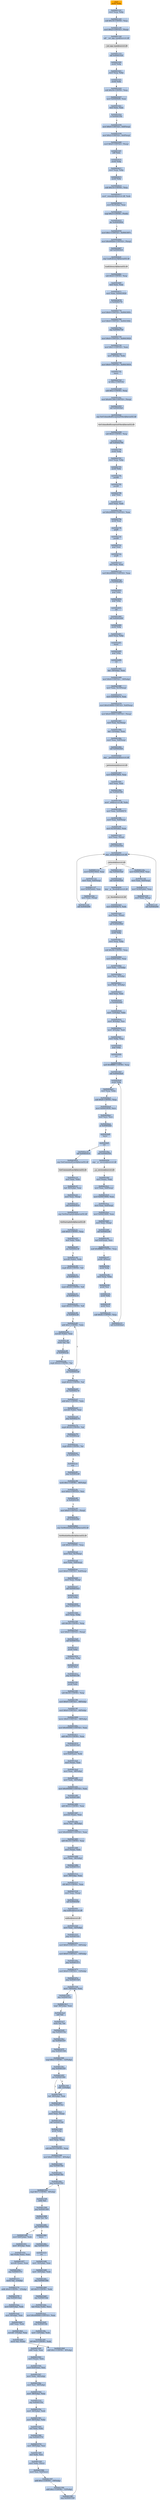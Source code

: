 digraph G {
node[shape=rectangle,style=filled,fillcolor=lightsteelblue,color=lightsteelblue]
bgcolor="transparent"
a0x00401140pushl_ebp[label="start\npushl %ebp",color="lightgrey",fillcolor="orange"];
a0x00401141movl_esp_ebp[label="0x00401141\nmovl %esp, %ebp"];
a0x00401143subl_0x18UINT8_esp[label="0x00401143\nsubl $0x18<UINT8>, %esp"];
a0x00401146movl_0x2UINT32_esp_[label="0x00401146\nmovl $0x2<UINT32>, (%esp)"];
a0x0040114dcall___set_app_type_msvcrt_dll[label="0x0040114d\ncall __set_app_type@msvcrt.dll"];
a__set_app_type_msvcrt_dll[label="__set_app_type@msvcrt.dll",color="lightgrey",fillcolor="lightgrey"];
a0x00401153call_0x00401020[label="0x00401153\ncall 0x00401020"];
a0x00401020pushl_ebp[label="0x00401020\npushl %ebp"];
a0x00401021movl_esp_ebp[label="0x00401021\nmovl %esp, %ebp"];
a0x00401023pushl_ebx[label="0x00401023\npushl %ebx"];
a0x00401024subl_0x34UINT8_esp[label="0x00401024\nsubl $0x34<UINT8>, %esp"];
a0x00401027movl_0x0040f2f0_eax[label="0x00401027\nmovl 0x0040f2f0, %eax"];
a0x0040102ctestl_eax_eax[label="0x0040102c\ntestl %eax, %eax"];
a0x0040102eje_0x0040104c[label="0x0040102e\nje 0x0040104c"];
a0x00401030movl_0x0UINT32_0x8esp_[label="0x00401030\nmovl $0x0<UINT32>, 0x8(%esp)"];
a0x00401038movl_0x2UINT32_0x4esp_[label="0x00401038\nmovl $0x2<UINT32>, 0x4(%esp)"];
a0x00401040movl_0x0UINT32_esp_[label="0x00401040\nmovl $0x0<UINT32>, (%esp)"];
a0x00401047call_eax[label="0x00401047\ncall %eax"];
a0x00402610pushl_ebp[label="0x00402610\npushl %ebp"];
a0x00402611movl_esp_ebp[label="0x00402611\nmovl %esp, %ebp"];
a0x00402613pushl_ebx[label="0x00402613\npushl %ebx"];
a0x00402614subl_0x14UINT8_esp[label="0x00402614\nsubl $0x14<UINT8>, %esp"];
a0x00402617movl__winmajor_msvcrt_dll_edx[label="0x00402617\nmovl _winmajor@msvcrt.dll, %edx"];
a0x0040261dmovl_0xcebp__eax[label="0x0040261d\nmovl 0xc(%ebp), %eax"];
a0x00402620cmpl_0x3UINT8_edx_[label="0x00402620\ncmpl $0x3<UINT8>, (%edx)"];
a0x00402623jbe_0x00402656[label="0x00402623\njbe 0x00402656"];
a0x00402656movl_0x1UINT32_0x0041007c[label="0x00402656\nmovl $0x1<UINT32>, 0x0041007c"];
a0x00402660movl_0x40f2b4UINT32_esp_[label="0x00402660\nmovl $0x40f2b4<UINT32>, (%esp)"];
a0x00402667call_0x00402fc8[label="0x00402667\ncall 0x00402fc8"];
a0x00402fc8jmp_LoadLibraryA_kernel32_dll[label="0x00402fc8\njmp LoadLibraryA@kernel32.dll"];
LoadLibraryA_kernel32_dll[label="LoadLibraryA@kernel32.dll",color="lightgrey",fillcolor="lightgrey"];
a0x0040266csubl_0x4UINT8_esp[label="0x0040266c\nsubl $0x4<UINT8>, %esp"];
a0x0040266ftestl_eax_eax[label="0x0040266f\ntestl %eax, %eax"];
a0x00402671movl_eax_0x00410020[label="0x00402671\nmovl %eax, 0x00410020"];
a0x00402676je_0x00402776[label="0x00402676\nje 0x00402776"];
a0x00402776movl_0x0UINT32_0x0041005c[label="0x00402776\nmovl $0x0<UINT32>, 0x0041005c"];
a0x00402780movl_0x0UINT32_0x0041006c[label="0x00402780\nmovl $0x0<UINT32>, 0x0041006c"];
a0x0040278ajmp_0x00402726[label="0x0040278a\njmp 0x00402726"];
a0x00402726movl_0x0UINT32_0x00410020[label="0x00402726\nmovl $0x0<UINT32>, 0x00410020"];
a0x00402730movl_0x1UINT32_eax[label="0x00402730\nmovl $0x1<UINT32>, %eax"];
a0x00402735movl__4ebp__ebx[label="0x00402735\nmovl -4(%ebp), %ebx"];
a0x00402738movl_0x0UINT32_0x00410034[label="0x00402738\nmovl $0x0<UINT32>, 0x00410034"];
a0x00402742leave_[label="0x00402742\nleave "];
a0x00402743ret_0xcUINT16[label="0x00402743\nret $0xc<UINT16>"];
a0x00401049subl_0xcUINT8_esp[label="0x00401049\nsubl $0xc<UINT8>, %esp"];
a0x0040104cmovl_0x401180UINT32_esp_[label="0x0040104c\nmovl $0x401180<UINT32>, (%esp)"];
a0x00401053call_0x00402fa0[label="0x00401053\ncall 0x00402fa0"];
a0x00402fa0jmp_SetUnhandledExceptionFilter_kernel32_dll[label="0x00402fa0\njmp SetUnhandledExceptionFilter@kernel32.dll"];
SetUnhandledExceptionFilter_kernel32_dll[label="SetUnhandledExceptionFilter@kernel32.dll",color="lightgrey",fillcolor="lightgrey"];
a0x00401058subl_0x4UINT8_esp[label="0x00401058\nsubl $0x4<UINT8>, %esp"];
a0x0040105bcall_0x00402790[label="0x0040105b\ncall 0x00402790"];
a0x00402790pushl_ebp[label="0x00402790\npushl %ebp"];
a0x00402791movl_esp_ebp[label="0x00402791\nmovl %esp, %ebp"];
a0x00402793pushl_ebx[label="0x00402793\npushl %ebx"];
a0x00402794pushfl_[label="0x00402794\npushfl "];
a0x00402795pushfl_[label="0x00402795\npushfl "];
a0x00402796popl_eax[label="0x00402796\npopl %eax"];
a0x00402797movl_eax_edx[label="0x00402797\nmovl %eax, %edx"];
a0x00402799xorl_0x200000UINT32_eax[label="0x00402799\nxorl $0x200000<UINT32>, %eax"];
a0x0040279epushl_eax[label="0x0040279e\npushl %eax"];
a0x0040279fpopfl_[label="0x0040279f\npopfl "];
a0x004027a0pushfl_[label="0x004027a0\npushfl "];
a0x004027a1popl_eax[label="0x004027a1\npopl %eax"];
a0x004027a2popfl_[label="0x004027a2\npopfl "];
a0x004027a3xorl_edx_eax[label="0x004027a3\nxorl %edx, %eax"];
a0x004027a5testl_0x200000UINT32_eax[label="0x004027a5\ntestl $0x200000<UINT32>, %eax"];
a0x004027aaje_0x00402853[label="0x004027aa\nje 0x00402853"];
a0x00402853popl_ebx[label="0x00402853\npopl %ebx"];
a0x00402854popl_ebp[label="0x00402854\npopl %ebp"];
a0x00402855ret[label="0x00402855\nret"];
a0x00401060call_0x00402d00[label="0x00401060\ncall 0x00402d00"];
a0x00402d00pushl_ebp[label="0x00402d00\npushl %ebp"];
a0x00402d01movl_esp_ebp[label="0x00402d01\nmovl %esp, %ebp"];
a0x00402d03fninit_[label="0x00402d03\nfninit "];
a0x00402d05popl_ebp[label="0x00402d05\npopl %ebp"];
a0x00402d06ret[label="0x00402d06\nret"];
a0x00401065leal__16ebp__eax[label="0x00401065\nleal -16(%ebp), %eax"];
a0x00401068movl_0x0UINT32__16ebp_[label="0x00401068\nmovl $0x0<UINT32>, -16(%ebp)"];
a0x0040106fmovl_eax_0x10esp_[label="0x0040106f\nmovl %eax, 0x10(%esp)"];
a0x00401073movl_0x0040f270_eax[label="0x00401073\nmovl 0x0040f270, %eax"];
a0x00401078movl_0x410004UINT32_0x4esp_[label="0x00401078\nmovl $0x410004<UINT32>, 0x4(%esp)"];
a0x00401080movl_0x410000UINT32_esp_[label="0x00401080\nmovl $0x410000<UINT32>, (%esp)"];
a0x00401087movl_eax_0xcesp_[label="0x00401087\nmovl %eax, 0xc(%esp)"];
a0x0040108bleal__12ebp__eax[label="0x0040108b\nleal -12(%ebp), %eax"];
a0x0040108emovl_eax_0x8esp_[label="0x0040108e\nmovl %eax, 0x8(%esp)"];
a0x00401092call_0x00402f20[label="0x00401092\ncall 0x00402f20"];
a0x00402f20jmp___getmainargs_msvcrt_dll[label="0x00402f20\njmp __getmainargs@msvcrt.dll"];
a__getmainargs_msvcrt_dll[label="__getmainargs@msvcrt.dll",color="lightgrey",fillcolor="lightgrey"];
a0x00401097movl_0x00410024_eax[label="0x00401097\nmovl 0x00410024, %eax"];
a0x0040109ctestl_eax_eax[label="0x0040109c\ntestl %eax, %eax"];
a0x0040109ejne_0x004010f0[label="0x0040109e\njne 0x004010f0"];
a0x004010f0movl__iob_msvcrt_dll_ebx[label="0x004010f0\nmovl _iob@msvcrt.dll, %ebx"];
a0x004010f6movl_eax_0x0040f274[label="0x004010f6\nmovl %eax, 0x0040f274"];
a0x004010fbmovl_eax_0x4esp_[label="0x004010fb\nmovl %eax, 0x4(%esp)"];
a0x004010ffmovl_0x10ebx__eax[label="0x004010ff\nmovl 0x10(%ebx), %eax"];
a0x00401102movl_eax_esp_[label="0x00401102\nmovl %eax, (%esp)"];
a0x00401105call_0x00402f40[label="0x00401105\ncall 0x00402f40"];
a0x00402f40jmp__setmode_msvcrt_dll[label="0x00402f40\njmp _setmode@msvcrt.dll"];
a_setmode_msvcrt_dll[label="_setmode@msvcrt.dll",color="lightgrey",fillcolor="lightgrey"];
a0x0040110amovl_0x00410024_eax[label="0x0040110a\nmovl 0x00410024, %eax"];
a0x0040110fmovl_eax_0x4esp_[label="0x0040110f\nmovl %eax, 0x4(%esp)"];
a0x00401113movl_0x30ebx__eax[label="0x00401113\nmovl 0x30(%ebx), %eax"];
a0x00401116movl_eax_esp_[label="0x00401116\nmovl %eax, (%esp)"];
a0x00401119call_0x00402f40[label="0x00401119\ncall 0x00402f40"];
a0x0040111emovl_0x00410024_eax[label="0x0040111e\nmovl 0x00410024, %eax"];
a0x00401123movl_eax_0x4esp_[label="0x00401123\nmovl %eax, 0x4(%esp)"];
a0x00401127movl_0x50ebx__eax[label="0x00401127\nmovl 0x50(%ebx), %eax"];
a0x0040112amovl_eax_esp_[label="0x0040112a\nmovl %eax, (%esp)"];
a0x0040112dcall_0x00402f40[label="0x0040112d\ncall 0x00402f40"];
a0x00401132jmp_0x004010a0[label="0x00401132\njmp 0x004010a0"];
a0x004010a0call_0x00402f28[label="0x004010a0\ncall 0x00402f28"];
a0x00402f28jmp___p__fmode_msvcrt_dll[label="0x00402f28\njmp __p__fmode@msvcrt.dll"];
a__p__fmode_msvcrt_dll[label="__p__fmode@msvcrt.dll",color="lightgrey",fillcolor="lightgrey"];
a0x004010a5movl_0x0040f274_edx[label="0x004010a5\nmovl 0x0040f274, %edx"];
a0x004010abmovl_edx_eax_[label="0x004010ab\nmovl %edx, (%eax)"];
a0x004010adcall_0x004029b0[label="0x004010ad\ncall 0x004029b0"];
a0x004029b0pushl_ebp[label="0x004029b0\npushl %ebp"];
a0x004029b1movl_esp_ebp[label="0x004029b1\nmovl %esp, %ebp"];
a0x004029b3subl_0x38UINT8_esp[label="0x004029b3\nsubl $0x38<UINT8>, %esp"];
a0x004029b6movl_0x0041002c_eax[label="0x004029b6\nmovl 0x0041002c, %eax"];
a0x004029bbmovl_ebx__12ebp_[label="0x004029bb\nmovl %ebx, -12(%ebp)"];
a0x004029bemovl_esi__8ebp_[label="0x004029be\nmovl %esi, -8(%ebp)"];
a0x004029c1movl_edi__4ebp_[label="0x004029c1\nmovl %edi, -4(%ebp)"];
a0x004029c4testl_eax_eax[label="0x004029c4\ntestl %eax, %eax"];
a0x004029c6je_0x004029d5[label="0x004029c6\nje 0x004029d5"];
a0x004029c8movl__12ebp__ebx[label="0x004029c8\nmovl -12(%ebp), %ebx"];
a0x004029cbmovl__8ebp__esi[label="0x004029cb\nmovl -8(%ebp), %esi"];
a0x004029cemovl__4ebp__edi[label="0x004029ce\nmovl -4(%ebp), %edi"];
a0x004029d1movl_ebp_esp[label="0x004029d1\nmovl %ebp, %esp"];
a0x004029d3popl_ebp[label="0x004029d3\npopl %ebp"];
a0x004029d4ret[label="0x004029d4\nret"];
a0x004010b2andl_0xfffffff0UINT8_esp[label="0x004010b2\nandl $0xfffffff0<UINT8>, %esp"];
a0x004010b5call_0x00402be0[label="0x004010b5\ncall 0x00402be0"];
a0x00402be0pushl_ebp[label="0x00402be0\npushl %ebp"];
a0x00402be1movl_esp_ebp[label="0x00402be1\nmovl %esp, %ebp"];
a0x00402be3subl_0x8UINT8_esp[label="0x00402be3\nsubl $0x8<UINT8>, %esp"];
a0x00402be6movl_0x00410030_ecx[label="0x00402be6\nmovl 0x00410030, %ecx"];
a0x00402bectestl_ecx_ecx[label="0x00402bec\ntestl %ecx, %ecx"];
a0x00402beeje_0x00402bf2[label="0x00402bee\nje 0x00402bf2"];
a0x00402bf0leave_[label="0x00402bf0\nleave "];
a0x00402bf1ret[label="0x00402bf1\nret"];
a0x004010bacall_0x00402f30[label="0x004010ba\ncall 0x00402f30"];
a0x00402f30jmp___p__environ_msvcrt_dll[label="0x00402f30\njmp __p__environ@msvcrt.dll"];
a__p__environ_msvcrt_dll[label="__p__environ@msvcrt.dll",color="lightgrey",fillcolor="lightgrey"];
a0x004010bfmovl_eax__eax[label="0x004010bf\nmovl (%eax), %eax"];
a0x004010c1movl_eax_0x8esp_[label="0x004010c1\nmovl %eax, 0x8(%esp)"];
a0x004010c5movl_0x00410004_eax[label="0x004010c5\nmovl 0x00410004, %eax"];
a0x004010camovl_eax_0x4esp_[label="0x004010ca\nmovl %eax, 0x4(%esp)"];
a0x004010cemovl_0x00410000_eax[label="0x004010ce\nmovl 0x00410000, %eax"];
a0x004010d3movl_eax_esp_[label="0x004010d3\nmovl %eax, (%esp)"];
a0x004010d6call_0x00402c00[label="0x004010d6\ncall 0x00402c00"];
a0x00402c00leal_0x4esp__ecx[label="0x00402c00\nleal 0x4(%esp), %ecx"];
a0x00402c04andl_0xfffffff0UINT8_esp[label="0x00402c04\nandl $0xfffffff0<UINT8>, %esp"];
a0x00402c07pushl__4ecx_[label="0x00402c07\npushl -4(%ecx)"];
a0x00402c0apushl_ebp[label="0x00402c0a\npushl %ebp"];
a0x00402c0bmovl_esp_ebp[label="0x00402c0b\nmovl %esp, %ebp"];
a0x00402c0dpushl_esi[label="0x00402c0d\npushl %esi"];
a0x00402c0epushl_ebx[label="0x00402c0e\npushl %ebx"];
a0x00402c0fpushl_ecx[label="0x00402c0f\npushl %ecx"];
a0x00402c10subl_0x6cUINT8_esp[label="0x00402c10\nsubl $0x6c<UINT8>, %esp"];
a0x00402c13call_0x00402be0[label="0x00402c13\ncall 0x00402be0"];
a0x00402c18call_0x00403010[label="0x00402c18\ncall 0x00403010"];
a0x00403010jmp_GetCommandLineA_kernel32_dll[label="0x00403010\njmp GetCommandLineA@kernel32.dll"];
GetCommandLineA_kernel32_dll[label="GetCommandLineA@kernel32.dll",color="lightgrey",fillcolor="lightgrey"];
a0x00402c1dmovl_eax_ebx[label="0x00402c1d\nmovl %eax, %ebx"];
a0x00402c1fleal__92ebp__eax[label="0x00402c1f\nleal -92(%ebp), %eax"];
a0x00402c22movl_eax_esp_[label="0x00402c22\nmovl %eax, (%esp)"];
a0x00402c25call_0x00403018[label="0x00402c25\ncall 0x00403018"];
a0x00403018jmp_GetStartupInfoA_kernel32_dll[label="0x00403018\njmp GetStartupInfoA@kernel32.dll"];
GetStartupInfoA_kernel32_dll[label="GetStartupInfoA@kernel32.dll",color="lightgrey",fillcolor="lightgrey"];
a0x00402c2asubl_0x4UINT8_esp[label="0x00402c2a\nsubl $0x4<UINT8>, %esp"];
a0x00402c2dtestl_ebx_ebx[label="0x00402c2d\ntestl %ebx, %ebx"];
a0x00402c2fjne_0x00402c36[label="0x00402c2f\njne 0x00402c36"];
a0x00402c36movzbl_ebx__edx[label="0x00402c36\nmovzbl (%ebx), %edx"];
a0x00402c39cmpb_0x9UINT8_dl[label="0x00402c39\ncmpb $0x9<UINT8>, %dl"];
a0x00402c3cje_0x00402c33[label="0x00402c3c\nje 0x00402c33"];
a0x00402c3ecmpb_0x20UINT8_dl[label="0x00402c3e\ncmpb $0x20<UINT8>, %dl"];
a0x00402c41je_0x00402c33[label="0x00402c41\nje 0x00402c33"];
a0x00402c43cmpb_0x22UINT8_dl[label="0x00402c43\ncmpb $0x22<UINT8>, %dl"];
a0x00402c46je_0x00402cd0[label="0x00402c46\nje 0x00402cd0"];
a0x00402cd0addl_0x1UINT8_ebx[label="0x00402cd0\naddl $0x1<UINT8>, %ebx"];
a0x00402cd3movzbl_ebx__eax[label="0x00402cd3\nmovzbl (%ebx), %eax"];
a0x00402cd6testb_al_al[label="0x00402cd6\ntestb %al, %al"];
a0x00402cd8je_0x00402cde[label="0x00402cd8\nje 0x00402cde"];
a0x00402cdacmpb_0x22UINT8_al[label="0x00402cda\ncmpb $0x22<UINT8>, %al"];
a0x00402cdcjne_0x00402cd0[label="0x00402cdc\njne 0x00402cd0"];
a0x00402cdecmpb_0x22UINT8_al[label="0x00402cde\ncmpb $0x22<UINT8>, %al"];
a0x00402ce0jne_0x00402c74[label="0x00402ce0\njne 0x00402c74"];
a0x00402ce2addl_0x1UINT8_ebx[label="0x00402ce2\naddl $0x1<UINT8>, %ebx"];
a0x00402ce5movzbl_ebx__eax[label="0x00402ce5\nmovzbl (%ebx), %eax"];
a0x00402ce8jmp_0x00402c74[label="0x00402ce8\njmp 0x00402c74"];
a0x00402c74cmpb_0x20UINT8_al[label="0x00402c74\ncmpb $0x20<UINT8>, %al"];
a0x00402c76jne_0x00402cea[label="0x00402c76\njne 0x00402cea"];
a0x00402ceacmpb_0x9UINT8_al[label="0x00402cea\ncmpb $0x9<UINT8>, %al"];
a0x00402cecje_0x00402c78[label="0x00402cec\nje 0x00402c78"];
a0x00402ceenop_[label="0x00402cee\nnop "];
a0x00402cf0jmp_0x00402c86[label="0x00402cf0\njmp 0x00402c86"];
a0x00402c86testb_0x1UINT8__48ebp_[label="0x00402c86\ntestb $0x1<UINT8>, -48(%ebp)"];
a0x00402c8amovl_0xaUINT32_esi[label="0x00402c8a\nmovl $0xa<UINT32>, %esi"];
a0x00402c8fje_0x00402c95[label="0x00402c8f\nje 0x00402c95"];
a0x00402c95movl_0x0UINT32_esp_[label="0x00402c95\nmovl $0x0<UINT32>, (%esp)"];
a0x00402c9ccall_0x00402fb0[label="0x00402c9c\ncall 0x00402fb0"];
a0x00402fb0jmp_GetModuleHandleA_kernel32_dll[label="0x00402fb0\njmp GetModuleHandleA@kernel32.dll"];
GetModuleHandleA_kernel32_dll[label="GetModuleHandleA@kernel32.dll",color="lightgrey",fillcolor="lightgrey"];
a0x00402ca1subl_0x4UINT8_esp[label="0x00402ca1\nsubl $0x4<UINT8>, %esp"];
a0x00402ca4movl_esi_0xcesp_[label="0x00402ca4\nmovl %esi, 0xc(%esp)"];
a0x00402ca8movl_ebx_0x8esp_[label="0x00402ca8\nmovl %ebx, 0x8(%esp)"];
a0x00402cacmovl_0x0UINT32_0x4esp_[label="0x00402cac\nmovl $0x0<UINT32>, 0x4(%esp)"];
a0x00402cb4movl_eax_esp_[label="0x00402cb4\nmovl %eax, (%esp)"];
a0x00402cb7call_0x00401623[label="0x00402cb7\ncall 0x00401623"];
a0x00401623pushl_ebp[label="0x00401623\npushl %ebp"];
a0x00401624jmp_0x0040159d[label="0x00401624\njmp 0x0040159d"];
a0x0040159dmovl_esp_ebp[label="0x0040159d\nmovl %esp, %ebp"];
a0x0040159fsubl_0x28UINT8_esp[label="0x0040159f\nsubl $0x28<UINT8>, %esp"];
a0x004015a2movl_0x0UINT32_esp_[label="0x004015a2\nmovl $0x0<UINT32>, (%esp)"];
a0x004015a9call_0x0040161a[label="0x004015a9\ncall 0x0040161a"];
a0x0040161apushl_ebp[label="0x0040161a\npushl %ebp"];
a0x0040161bmovl_esp_ebp[label="0x0040161b\nmovl %esp, %ebp"];
a0x0040161dpushl_esi[label="0x0040161d\npushl %esi"];
a0x0040161ejmp_0x004015f4[label="0x0040161e\njmp 0x004015f4"];
a0x004015f4pushl_ebx[label="0x004015f4\npushl %ebx"];
a0x004015f5subl_0x50UINT8_esp[label="0x004015f5\nsubl $0x50<UINT8>, %esp"];
a0x004015f8movl_0x0UINT32__48ebp_[label="0x004015f8\nmovl $0x0<UINT32>, -48(%ebp)"];
a0x004015ffmovl_0x0UINT32__44ebp_[label="0x004015ff\nmovl $0x0<UINT32>, -44(%ebp)"];
a0x00401606movw_0x0UINT16__38ebp_[label="0x00401606\nmovw $0x0<UINT16>, -38(%ebp)"];
a0x0040160cmovl_0x404060UINT32_eax[label="0x0040160c\nmovl $0x404060<UINT32>, %eax"];
a0x00401611addl_0x10UINT8_eax[label="0x00401611\naddl $0x10<UINT8>, %eax"];
a0x00401614jmp_0x004014e8[label="0x00401614\njmp 0x004014e8"];
a0x004014e8movl_0x4eax__edx[label="0x004014e8\nmovl 0x4(%eax), %edx"];
a0x004014ebmovl_eax__eax[label="0x004014eb\nmovl (%eax), %eax"];
a0x004014edmovl_eax__48ebp_[label="0x004014ed\nmovl %eax, -48(%ebp)"];
a0x004014f0movl_edx__44ebp_[label="0x004014f0\nmovl %edx, -44(%ebp)"];
a0x004014f3movl_0x404060UINT32_eax[label="0x004014f3\nmovl $0x404060<UINT32>, %eax"];
a0x004014f8jmp_0x00401484[label="0x004014f8\njmp 0x00401484"];
a0x00401484addl_0x1eUINT8_eax[label="0x00401484\naddl $0x1e<UINT8>, %eax"];
a0x00401487movzwl_eax__eax[label="0x00401487\nmovzwl (%eax), %eax"];
a0x0040148amovw_ax__38ebp_[label="0x0040148a\nmovw %ax, -38(%ebp)"];
a0x0040148emovl_0x404060UINT32_eax[label="0x0040148e\nmovl $0x404060<UINT32>, %eax"];
a0x00401493addl_0x18UINT8_eax[label="0x00401493\naddl $0x18<UINT8>, %eax"];
a0x00401496movl_eax__eax[label="0x00401496\nmovl (%eax), %eax"];
a0x00401498movl_eax__36ebp_[label="0x00401498\nmovl %eax, -36(%ebp)"];
a0x0040149bjmp_0x00401512[label="0x0040149b\njmp 0x00401512"];
a0x00401512movl__36ebp__eax[label="0x00401512\nmovl -36(%ebp), %eax"];
a0x00401515shll_0x3UINT8_eax[label="0x00401515\nshll $0x3<UINT8>, %eax"];
a0x00401518movl_eax_esp_[label="0x00401518\nmovl %eax, (%esp)"];
a0x0040151bcall_0x00402f50[label="0x0040151b\ncall 0x00402f50"];
a0x00402f50jmp_malloc_msvcrt_dll[label="0x00402f50\njmp malloc@msvcrt.dll"];
malloc_msvcrt_dll[label="malloc@msvcrt.dll",color="lightgrey",fillcolor="lightgrey"];
a0x00401520movl_eax__32ebp_[label="0x00401520\nmovl %eax, -32(%ebp)"];
a0x00401523jmp_0x0040143c[label="0x00401523\njmp 0x0040143c"];
a0x0040143cmovl_0x0UINT32__28ebp_[label="0x0040143c\nmovl $0x0<UINT32>, -28(%ebp)"];
a0x00401443movl_0x0UINT32__16ebp_[label="0x00401443\nmovl $0x0<UINT32>, -16(%ebp)"];
a0x0040144ajmp_0x00401473[label="0x0040144a\njmp 0x00401473"];
a0x00401473movl_0x0UINT32__12ebp_[label="0x00401473\nmovl $0x0<UINT32>, -12(%ebp)"];
a0x0040147ajmp_0x00401528[label="0x0040147a\njmp 0x00401528"];
a0x00401528movl__16ebp__eax[label="0x00401528\nmovl -16(%ebp), %eax"];
a0x0040152bjmp_0x004014c1[label="0x0040152b\njmp 0x004014c1"];
a0x004014c1cmpl__36ebp__eax[label="0x004014c1\ncmpl -36(%ebp), %eax"];
a0x004014c4setl_al[label="0x004014c4\nsetl %al"];
a0x004014c7testb_al_al[label="0x004014c7\ntestb %al, %al"];
a0x004014c9jmp_0x004015bc[label="0x004014c9\njmp 0x004015bc"];
a0x004015bcjne_0x0040147f[label="0x004015bc\njne 0x0040147f"];
a0x0040147fjmp_0x00401568[label="0x0040147f\njmp 0x00401568"];
a0x00401568cmpl_0x2UINT8__12ebp_[label="0x00401568\ncmpl $0x2<UINT8>, -12(%ebp)"];
a0x0040156cjmp_0x0040145f[label="0x0040156c\njmp 0x0040145f"];
a0x0040145fjne_0x00401464[label="0x0040145f\njne 0x00401464"];
a0x00401464leal__48ebp__eax[label="0x00401464\nleal -48(%ebp), %eax"];
a0x00401467jmp_0x004014ce[label="0x00401467\njmp 0x004014ce"];
a0x004014cemovl_eax_esp_[label="0x004014ce\nmovl %eax, (%esp)"];
a0x004014d1call_0x00401340[label="0x004014d1\ncall 0x00401340"];
a0x00401340pushl_ebp[label="0x00401340\npushl %ebp"];
a0x00401341movl_esp_ebp[label="0x00401341\nmovl %esp, %ebp"];
a0x00401343subl_0x10UINT8_esp[label="0x00401343\nsubl $0x10<UINT8>, %esp"];
a0x00401346movl_0x0UINT32__8ebp_[label="0x00401346\nmovl $0x0<UINT32>, -8(%ebp)"];
a0x0040134djmp_0x0040144c[label="0x0040134d\njmp 0x0040144c"];
a0x0040144cjmp_0x004014bc[label="0x0040144c\njmp 0x004014bc"];
a0x004014bcjmp_0x00401591[label="0x004014bc\njmp 0x00401591"];
a0x00401591cmpl_0x7UINT8__8ebp_[label="0x00401591\ncmpl $0x7<UINT8>, -8(%ebp)"];
a0x00401595setle_al[label="0x00401595\nsetle %al"];
a0x00401598jmp_0x00401469[label="0x00401598\njmp 0x00401469"];
a0x00401469testb_al_al[label="0x00401469\ntestb %al, %al"];
a0x0040146bjne_0x0040144e[label="0x0040146b\njne 0x0040144e"];
a0x0040144emovl_0x8ebp__edx[label="0x0040144e\nmovl 0x8(%ebp), %edx"];
a0x00401451movl__8ebp__eax[label="0x00401451\nmovl -8(%ebp), %eax"];
a0x00401454leal_edxeax__eax[label="0x00401454\nleal (%edx,%eax), %eax"];
a0x00401457movzbl_eax__eax[label="0x00401457\nmovzbl (%eax), %eax"];
a0x0040145ajmp_0x00401571[label="0x0040145a\njmp 0x00401571"];
a0x00401571movb_al__1ebp_[label="0x00401571\nmovb %al, -1(%ebp)"];
a0x00401574addb_0x4UINT8__1ebp_[label="0x00401574\naddb $0x4<UINT8>, -1(%ebp)"];
a0x00401578jmp_0x004014aa[label="0x00401578\njmp 0x004014aa"];
a0x004014aamovl_0x8ebp__edx[label="0x004014aa\nmovl 0x8(%ebp), %edx"];
a0x004014admovl__8ebp__eax[label="0x004014ad\nmovl -8(%ebp), %eax"];
a0x004014b0addl_eax_edx[label="0x004014b0\naddl %eax, %edx"];
a0x004014b2movzbl__1ebp__eax[label="0x004014b2\nmovzbl -1(%ebp), %eax"];
a0x004014b6movb_al_edx_[label="0x004014b6\nmovb %al, (%edx)"];
a0x004014b8addl_0x1UINT8__8ebp_[label="0x004014b8\naddl $0x1<UINT8>, -8(%ebp)"];
a0x0040146dleave_[label="0x0040146d\nleave "];
a0x0040146ejmp_0x00401619[label="0x0040146e\njmp 0x00401619"];
a0x00401619ret[label="0x00401619\nret"];
a0x004014d6movl__32ebp__eax[label="0x004014d6\nmovl -32(%ebp), %eax"];
a0x004014d9movl__16ebp__edx[label="0x004014d9\nmovl -16(%ebp), %edx"];
a0x004014dcjmp_0x0040149d[label="0x004014dc\njmp 0x0040149d"];
a0x0040149dshll_0x3UINT8_edx[label="0x0040149d\nshll $0x3<UINT8>, %edx"];
a0x004014a0jmp_0x004014de[label="0x004014a0\njmp 0x004014de"];
a0x004014deleal_eaxedx__ecx[label="0x004014de\nleal (%eax,%edx), %ecx"];
a0x004014e1movl_0x404060UINT32_eax[label="0x004014e1\nmovl $0x404060<UINT32>, %eax"];
a0x004014e6jmp_0x004014fa[label="0x004014e6\njmp 0x004014fa"];
a0x004014famovl__12ebp__edx[label="0x004014fa\nmovl -12(%ebp), %edx"];
a0x004014fdshll_0x3UINT8_edx[label="0x004014fd\nshll $0x3<UINT8>, %edx"];
a0x00401500addl_edx_eax[label="0x00401500\naddl %edx, %eax"];
a0x00401502movl_eax__ebx[label="0x00401502\nmovl (%eax), %ebx"];
a0x00401504movl_0x4eax__esi[label="0x00401504\nmovl 0x4(%eax), %esi"];
a0x00401507movl_ebx__64ebp_[label="0x00401507\nmovl %ebx, -64(%ebp)"];
a0x0040150amovl_esi__60ebp_[label="0x0040150a\nmovl %esi, -60(%ebp)"];
a0x0040150dmovl__48ebp__eax[label="0x0040150d\nmovl -48(%ebp), %eax"];
a0x00401510jmp_0x0040155e[label="0x00401510\njmp 0x0040155e"];
a0x0040155emovl__44ebp__edx[label="0x0040155e\nmovl -44(%ebp), %edx"];
a0x00401561movl__64ebp__ebx[label="0x00401561\nmovl -64(%ebp), %ebx"];
a0x00401564xorl_eax_ebx[label="0x00401564\nxorl %eax, %ebx"];
a0x00401566jmp_0x0040157d[label="0x00401566\njmp 0x0040157d"];
a0x0040157dmovl__60ebp__esi[label="0x0040157d\nmovl -60(%ebp), %esi"];
a0x00401580xorl_edx_esi[label="0x00401580\nxorl %edx, %esi"];
a0x00401582movl_ebx_ecx_[label="0x00401582\nmovl %ebx, (%ecx)"];
a0x00401584movl_esi_0x4ecx_[label="0x00401584\nmovl %esi, 0x4(%ecx)"];
a0x00401587addl_0x1UINT8__16ebp_[label="0x00401587\naddl $0x1<UINT8>, -16(%ebp)"];
a0x0040158baddl_0x1UINT8__12ebp_[label="0x0040158b\naddl $0x1<UINT8>, -12(%ebp)"];
a0x0040158fjmp_0x00401528[label="0x0040158f\njmp 0x00401528"];
a0x00401461shll__12ebp_[label="0x00401461\nshll -12(%ebp)"];
a0x00401140pushl_ebp -> a0x00401141movl_esp_ebp [color="#000000"];
a0x00401141movl_esp_ebp -> a0x00401143subl_0x18UINT8_esp [color="#000000"];
a0x00401143subl_0x18UINT8_esp -> a0x00401146movl_0x2UINT32_esp_ [color="#000000"];
a0x00401146movl_0x2UINT32_esp_ -> a0x0040114dcall___set_app_type_msvcrt_dll [color="#000000"];
a0x0040114dcall___set_app_type_msvcrt_dll -> a__set_app_type_msvcrt_dll [color="#000000"];
a__set_app_type_msvcrt_dll -> a0x00401153call_0x00401020 [color="#000000"];
a0x00401153call_0x00401020 -> a0x00401020pushl_ebp [color="#000000"];
a0x00401020pushl_ebp -> a0x00401021movl_esp_ebp [color="#000000"];
a0x00401021movl_esp_ebp -> a0x00401023pushl_ebx [color="#000000"];
a0x00401023pushl_ebx -> a0x00401024subl_0x34UINT8_esp [color="#000000"];
a0x00401024subl_0x34UINT8_esp -> a0x00401027movl_0x0040f2f0_eax [color="#000000"];
a0x00401027movl_0x0040f2f0_eax -> a0x0040102ctestl_eax_eax [color="#000000"];
a0x0040102ctestl_eax_eax -> a0x0040102eje_0x0040104c [color="#000000"];
a0x0040102eje_0x0040104c -> a0x00401030movl_0x0UINT32_0x8esp_ [color="#000000",label="F"];
a0x00401030movl_0x0UINT32_0x8esp_ -> a0x00401038movl_0x2UINT32_0x4esp_ [color="#000000"];
a0x00401038movl_0x2UINT32_0x4esp_ -> a0x00401040movl_0x0UINT32_esp_ [color="#000000"];
a0x00401040movl_0x0UINT32_esp_ -> a0x00401047call_eax [color="#000000"];
a0x00401047call_eax -> a0x00402610pushl_ebp [color="#000000"];
a0x00402610pushl_ebp -> a0x00402611movl_esp_ebp [color="#000000"];
a0x00402611movl_esp_ebp -> a0x00402613pushl_ebx [color="#000000"];
a0x00402613pushl_ebx -> a0x00402614subl_0x14UINT8_esp [color="#000000"];
a0x00402614subl_0x14UINT8_esp -> a0x00402617movl__winmajor_msvcrt_dll_edx [color="#000000"];
a0x00402617movl__winmajor_msvcrt_dll_edx -> a0x0040261dmovl_0xcebp__eax [color="#000000"];
a0x0040261dmovl_0xcebp__eax -> a0x00402620cmpl_0x3UINT8_edx_ [color="#000000"];
a0x00402620cmpl_0x3UINT8_edx_ -> a0x00402623jbe_0x00402656 [color="#000000"];
a0x00402623jbe_0x00402656 -> a0x00402656movl_0x1UINT32_0x0041007c [color="#000000",label="T"];
a0x00402656movl_0x1UINT32_0x0041007c -> a0x00402660movl_0x40f2b4UINT32_esp_ [color="#000000"];
a0x00402660movl_0x40f2b4UINT32_esp_ -> a0x00402667call_0x00402fc8 [color="#000000"];
a0x00402667call_0x00402fc8 -> a0x00402fc8jmp_LoadLibraryA_kernel32_dll [color="#000000"];
a0x00402fc8jmp_LoadLibraryA_kernel32_dll -> LoadLibraryA_kernel32_dll [color="#000000"];
LoadLibraryA_kernel32_dll -> a0x0040266csubl_0x4UINT8_esp [color="#000000"];
a0x0040266csubl_0x4UINT8_esp -> a0x0040266ftestl_eax_eax [color="#000000"];
a0x0040266ftestl_eax_eax -> a0x00402671movl_eax_0x00410020 [color="#000000"];
a0x00402671movl_eax_0x00410020 -> a0x00402676je_0x00402776 [color="#000000"];
a0x00402676je_0x00402776 -> a0x00402776movl_0x0UINT32_0x0041005c [color="#000000",label="T"];
a0x00402776movl_0x0UINT32_0x0041005c -> a0x00402780movl_0x0UINT32_0x0041006c [color="#000000"];
a0x00402780movl_0x0UINT32_0x0041006c -> a0x0040278ajmp_0x00402726 [color="#000000"];
a0x0040278ajmp_0x00402726 -> a0x00402726movl_0x0UINT32_0x00410020 [color="#000000"];
a0x00402726movl_0x0UINT32_0x00410020 -> a0x00402730movl_0x1UINT32_eax [color="#000000"];
a0x00402730movl_0x1UINT32_eax -> a0x00402735movl__4ebp__ebx [color="#000000"];
a0x00402735movl__4ebp__ebx -> a0x00402738movl_0x0UINT32_0x00410034 [color="#000000"];
a0x00402738movl_0x0UINT32_0x00410034 -> a0x00402742leave_ [color="#000000"];
a0x00402742leave_ -> a0x00402743ret_0xcUINT16 [color="#000000"];
a0x00402743ret_0xcUINT16 -> a0x00401049subl_0xcUINT8_esp [color="#000000"];
a0x00401049subl_0xcUINT8_esp -> a0x0040104cmovl_0x401180UINT32_esp_ [color="#000000"];
a0x0040104cmovl_0x401180UINT32_esp_ -> a0x00401053call_0x00402fa0 [color="#000000"];
a0x00401053call_0x00402fa0 -> a0x00402fa0jmp_SetUnhandledExceptionFilter_kernel32_dll [color="#000000"];
a0x00402fa0jmp_SetUnhandledExceptionFilter_kernel32_dll -> SetUnhandledExceptionFilter_kernel32_dll [color="#000000"];
SetUnhandledExceptionFilter_kernel32_dll -> a0x00401058subl_0x4UINT8_esp [color="#000000"];
a0x00401058subl_0x4UINT8_esp -> a0x0040105bcall_0x00402790 [color="#000000"];
a0x0040105bcall_0x00402790 -> a0x00402790pushl_ebp [color="#000000"];
a0x00402790pushl_ebp -> a0x00402791movl_esp_ebp [color="#000000"];
a0x00402791movl_esp_ebp -> a0x00402793pushl_ebx [color="#000000"];
a0x00402793pushl_ebx -> a0x00402794pushfl_ [color="#000000"];
a0x00402794pushfl_ -> a0x00402795pushfl_ [color="#000000"];
a0x00402795pushfl_ -> a0x00402796popl_eax [color="#000000"];
a0x00402796popl_eax -> a0x00402797movl_eax_edx [color="#000000"];
a0x00402797movl_eax_edx -> a0x00402799xorl_0x200000UINT32_eax [color="#000000"];
a0x00402799xorl_0x200000UINT32_eax -> a0x0040279epushl_eax [color="#000000"];
a0x0040279epushl_eax -> a0x0040279fpopfl_ [color="#000000"];
a0x0040279fpopfl_ -> a0x004027a0pushfl_ [color="#000000"];
a0x004027a0pushfl_ -> a0x004027a1popl_eax [color="#000000"];
a0x004027a1popl_eax -> a0x004027a2popfl_ [color="#000000"];
a0x004027a2popfl_ -> a0x004027a3xorl_edx_eax [color="#000000"];
a0x004027a3xorl_edx_eax -> a0x004027a5testl_0x200000UINT32_eax [color="#000000"];
a0x004027a5testl_0x200000UINT32_eax -> a0x004027aaje_0x00402853 [color="#000000"];
a0x004027aaje_0x00402853 -> a0x00402853popl_ebx [color="#000000",label="T"];
a0x00402853popl_ebx -> a0x00402854popl_ebp [color="#000000"];
a0x00402854popl_ebp -> a0x00402855ret [color="#000000"];
a0x00402855ret -> a0x00401060call_0x00402d00 [color="#000000"];
a0x00401060call_0x00402d00 -> a0x00402d00pushl_ebp [color="#000000"];
a0x00402d00pushl_ebp -> a0x00402d01movl_esp_ebp [color="#000000"];
a0x00402d01movl_esp_ebp -> a0x00402d03fninit_ [color="#000000"];
a0x00402d03fninit_ -> a0x00402d05popl_ebp [color="#000000"];
a0x00402d05popl_ebp -> a0x00402d06ret [color="#000000"];
a0x00402d06ret -> a0x00401065leal__16ebp__eax [color="#000000"];
a0x00401065leal__16ebp__eax -> a0x00401068movl_0x0UINT32__16ebp_ [color="#000000"];
a0x00401068movl_0x0UINT32__16ebp_ -> a0x0040106fmovl_eax_0x10esp_ [color="#000000"];
a0x0040106fmovl_eax_0x10esp_ -> a0x00401073movl_0x0040f270_eax [color="#000000"];
a0x00401073movl_0x0040f270_eax -> a0x00401078movl_0x410004UINT32_0x4esp_ [color="#000000"];
a0x00401078movl_0x410004UINT32_0x4esp_ -> a0x00401080movl_0x410000UINT32_esp_ [color="#000000"];
a0x00401080movl_0x410000UINT32_esp_ -> a0x00401087movl_eax_0xcesp_ [color="#000000"];
a0x00401087movl_eax_0xcesp_ -> a0x0040108bleal__12ebp__eax [color="#000000"];
a0x0040108bleal__12ebp__eax -> a0x0040108emovl_eax_0x8esp_ [color="#000000"];
a0x0040108emovl_eax_0x8esp_ -> a0x00401092call_0x00402f20 [color="#000000"];
a0x00401092call_0x00402f20 -> a0x00402f20jmp___getmainargs_msvcrt_dll [color="#000000"];
a0x00402f20jmp___getmainargs_msvcrt_dll -> a__getmainargs_msvcrt_dll [color="#000000"];
a__getmainargs_msvcrt_dll -> a0x00401097movl_0x00410024_eax [color="#000000"];
a0x00401097movl_0x00410024_eax -> a0x0040109ctestl_eax_eax [color="#000000"];
a0x0040109ctestl_eax_eax -> a0x0040109ejne_0x004010f0 [color="#000000"];
a0x0040109ejne_0x004010f0 -> a0x004010f0movl__iob_msvcrt_dll_ebx [color="#000000",label="T"];
a0x004010f0movl__iob_msvcrt_dll_ebx -> a0x004010f6movl_eax_0x0040f274 [color="#000000"];
a0x004010f6movl_eax_0x0040f274 -> a0x004010fbmovl_eax_0x4esp_ [color="#000000"];
a0x004010fbmovl_eax_0x4esp_ -> a0x004010ffmovl_0x10ebx__eax [color="#000000"];
a0x004010ffmovl_0x10ebx__eax -> a0x00401102movl_eax_esp_ [color="#000000"];
a0x00401102movl_eax_esp_ -> a0x00401105call_0x00402f40 [color="#000000"];
a0x00401105call_0x00402f40 -> a0x00402f40jmp__setmode_msvcrt_dll [color="#000000"];
a0x00402f40jmp__setmode_msvcrt_dll -> a_setmode_msvcrt_dll [color="#000000"];
a_setmode_msvcrt_dll -> a0x0040110amovl_0x00410024_eax [color="#000000"];
a0x0040110amovl_0x00410024_eax -> a0x0040110fmovl_eax_0x4esp_ [color="#000000"];
a0x0040110fmovl_eax_0x4esp_ -> a0x00401113movl_0x30ebx__eax [color="#000000"];
a0x00401113movl_0x30ebx__eax -> a0x00401116movl_eax_esp_ [color="#000000"];
a0x00401116movl_eax_esp_ -> a0x00401119call_0x00402f40 [color="#000000"];
a0x00401119call_0x00402f40 -> a0x00402f40jmp__setmode_msvcrt_dll [color="#000000"];
a_setmode_msvcrt_dll -> a0x0040111emovl_0x00410024_eax [color="#000000"];
a0x0040111emovl_0x00410024_eax -> a0x00401123movl_eax_0x4esp_ [color="#000000"];
a0x00401123movl_eax_0x4esp_ -> a0x00401127movl_0x50ebx__eax [color="#000000"];
a0x00401127movl_0x50ebx__eax -> a0x0040112amovl_eax_esp_ [color="#000000"];
a0x0040112amovl_eax_esp_ -> a0x0040112dcall_0x00402f40 [color="#000000"];
a0x0040112dcall_0x00402f40 -> a0x00402f40jmp__setmode_msvcrt_dll [color="#000000"];
a_setmode_msvcrt_dll -> a0x00401132jmp_0x004010a0 [color="#000000"];
a0x00401132jmp_0x004010a0 -> a0x004010a0call_0x00402f28 [color="#000000"];
a0x004010a0call_0x00402f28 -> a0x00402f28jmp___p__fmode_msvcrt_dll [color="#000000"];
a0x00402f28jmp___p__fmode_msvcrt_dll -> a__p__fmode_msvcrt_dll [color="#000000"];
a__p__fmode_msvcrt_dll -> a0x004010a5movl_0x0040f274_edx [color="#000000"];
a0x004010a5movl_0x0040f274_edx -> a0x004010abmovl_edx_eax_ [color="#000000"];
a0x004010abmovl_edx_eax_ -> a0x004010adcall_0x004029b0 [color="#000000"];
a0x004010adcall_0x004029b0 -> a0x004029b0pushl_ebp [color="#000000"];
a0x004029b0pushl_ebp -> a0x004029b1movl_esp_ebp [color="#000000"];
a0x004029b1movl_esp_ebp -> a0x004029b3subl_0x38UINT8_esp [color="#000000"];
a0x004029b3subl_0x38UINT8_esp -> a0x004029b6movl_0x0041002c_eax [color="#000000"];
a0x004029b6movl_0x0041002c_eax -> a0x004029bbmovl_ebx__12ebp_ [color="#000000"];
a0x004029bbmovl_ebx__12ebp_ -> a0x004029bemovl_esi__8ebp_ [color="#000000"];
a0x004029bemovl_esi__8ebp_ -> a0x004029c1movl_edi__4ebp_ [color="#000000"];
a0x004029c1movl_edi__4ebp_ -> a0x004029c4testl_eax_eax [color="#000000"];
a0x004029c4testl_eax_eax -> a0x004029c6je_0x004029d5 [color="#000000"];
a0x004029c6je_0x004029d5 -> a0x004029c8movl__12ebp__ebx [color="#000000",label="F"];
a0x004029c8movl__12ebp__ebx -> a0x004029cbmovl__8ebp__esi [color="#000000"];
a0x004029cbmovl__8ebp__esi -> a0x004029cemovl__4ebp__edi [color="#000000"];
a0x004029cemovl__4ebp__edi -> a0x004029d1movl_ebp_esp [color="#000000"];
a0x004029d1movl_ebp_esp -> a0x004029d3popl_ebp [color="#000000"];
a0x004029d3popl_ebp -> a0x004029d4ret [color="#000000"];
a0x004029d4ret -> a0x004010b2andl_0xfffffff0UINT8_esp [color="#000000"];
a0x004010b2andl_0xfffffff0UINT8_esp -> a0x004010b5call_0x00402be0 [color="#000000"];
a0x004010b5call_0x00402be0 -> a0x00402be0pushl_ebp [color="#000000"];
a0x00402be0pushl_ebp -> a0x00402be1movl_esp_ebp [color="#000000"];
a0x00402be1movl_esp_ebp -> a0x00402be3subl_0x8UINT8_esp [color="#000000"];
a0x00402be3subl_0x8UINT8_esp -> a0x00402be6movl_0x00410030_ecx [color="#000000"];
a0x00402be6movl_0x00410030_ecx -> a0x00402bectestl_ecx_ecx [color="#000000"];
a0x00402bectestl_ecx_ecx -> a0x00402beeje_0x00402bf2 [color="#000000"];
a0x00402beeje_0x00402bf2 -> a0x00402bf0leave_ [color="#000000",label="F"];
a0x00402bf0leave_ -> a0x00402bf1ret [color="#000000"];
a0x00402bf1ret -> a0x004010bacall_0x00402f30 [color="#000000"];
a0x004010bacall_0x00402f30 -> a0x00402f30jmp___p__environ_msvcrt_dll [color="#000000"];
a0x00402f30jmp___p__environ_msvcrt_dll -> a__p__environ_msvcrt_dll [color="#000000"];
a__p__environ_msvcrt_dll -> a0x004010bfmovl_eax__eax [color="#000000"];
a0x004010bfmovl_eax__eax -> a0x004010c1movl_eax_0x8esp_ [color="#000000"];
a0x004010c1movl_eax_0x8esp_ -> a0x004010c5movl_0x00410004_eax [color="#000000"];
a0x004010c5movl_0x00410004_eax -> a0x004010camovl_eax_0x4esp_ [color="#000000"];
a0x004010camovl_eax_0x4esp_ -> a0x004010cemovl_0x00410000_eax [color="#000000"];
a0x004010cemovl_0x00410000_eax -> a0x004010d3movl_eax_esp_ [color="#000000"];
a0x004010d3movl_eax_esp_ -> a0x004010d6call_0x00402c00 [color="#000000"];
a0x004010d6call_0x00402c00 -> a0x00402c00leal_0x4esp__ecx [color="#000000"];
a0x00402c00leal_0x4esp__ecx -> a0x00402c04andl_0xfffffff0UINT8_esp [color="#000000"];
a0x00402c04andl_0xfffffff0UINT8_esp -> a0x00402c07pushl__4ecx_ [color="#000000"];
a0x00402c07pushl__4ecx_ -> a0x00402c0apushl_ebp [color="#000000"];
a0x00402c0apushl_ebp -> a0x00402c0bmovl_esp_ebp [color="#000000"];
a0x00402c0bmovl_esp_ebp -> a0x00402c0dpushl_esi [color="#000000"];
a0x00402c0dpushl_esi -> a0x00402c0epushl_ebx [color="#000000"];
a0x00402c0epushl_ebx -> a0x00402c0fpushl_ecx [color="#000000"];
a0x00402c0fpushl_ecx -> a0x00402c10subl_0x6cUINT8_esp [color="#000000"];
a0x00402c10subl_0x6cUINT8_esp -> a0x00402c13call_0x00402be0 [color="#000000"];
a0x00402c13call_0x00402be0 -> a0x00402be0pushl_ebp [color="#000000"];
a0x00402bf1ret -> a0x00402c18call_0x00403010 [color="#000000"];
a0x00402c18call_0x00403010 -> a0x00403010jmp_GetCommandLineA_kernel32_dll [color="#000000"];
a0x00403010jmp_GetCommandLineA_kernel32_dll -> GetCommandLineA_kernel32_dll [color="#000000"];
GetCommandLineA_kernel32_dll -> a0x00402c1dmovl_eax_ebx [color="#000000"];
a0x00402c1dmovl_eax_ebx -> a0x00402c1fleal__92ebp__eax [color="#000000"];
a0x00402c1fleal__92ebp__eax -> a0x00402c22movl_eax_esp_ [color="#000000"];
a0x00402c22movl_eax_esp_ -> a0x00402c25call_0x00403018 [color="#000000"];
a0x00402c25call_0x00403018 -> a0x00403018jmp_GetStartupInfoA_kernel32_dll [color="#000000"];
a0x00403018jmp_GetStartupInfoA_kernel32_dll -> GetStartupInfoA_kernel32_dll [color="#000000"];
GetStartupInfoA_kernel32_dll -> a0x00402c2asubl_0x4UINT8_esp [color="#000000"];
a0x00402c2asubl_0x4UINT8_esp -> a0x00402c2dtestl_ebx_ebx [color="#000000"];
a0x00402c2dtestl_ebx_ebx -> a0x00402c2fjne_0x00402c36 [color="#000000"];
a0x00402c2fjne_0x00402c36 -> a0x00402c36movzbl_ebx__edx [color="#000000",label="T"];
a0x00402c36movzbl_ebx__edx -> a0x00402c39cmpb_0x9UINT8_dl [color="#000000"];
a0x00402c39cmpb_0x9UINT8_dl -> a0x00402c3cje_0x00402c33 [color="#000000"];
a0x00402c3cje_0x00402c33 -> a0x00402c3ecmpb_0x20UINT8_dl [color="#000000",label="F"];
a0x00402c3ecmpb_0x20UINT8_dl -> a0x00402c41je_0x00402c33 [color="#000000"];
a0x00402c41je_0x00402c33 -> a0x00402c43cmpb_0x22UINT8_dl [color="#000000",label="F"];
a0x00402c43cmpb_0x22UINT8_dl -> a0x00402c46je_0x00402cd0 [color="#000000"];
a0x00402c46je_0x00402cd0 -> a0x00402cd0addl_0x1UINT8_ebx [color="#000000",label="T"];
a0x00402cd0addl_0x1UINT8_ebx -> a0x00402cd3movzbl_ebx__eax [color="#000000"];
a0x00402cd3movzbl_ebx__eax -> a0x00402cd6testb_al_al [color="#000000"];
a0x00402cd6testb_al_al -> a0x00402cd8je_0x00402cde [color="#000000"];
a0x00402cd8je_0x00402cde -> a0x00402cdacmpb_0x22UINT8_al [color="#000000",label="F"];
a0x00402cdacmpb_0x22UINT8_al -> a0x00402cdcjne_0x00402cd0 [color="#000000"];
a0x00402cdcjne_0x00402cd0 -> a0x00402cd0addl_0x1UINT8_ebx [color="#000000",label="T"];
a0x00402cdcjne_0x00402cd0 -> a0x00402cdecmpb_0x22UINT8_al [color="#000000",label="F"];
a0x00402cdecmpb_0x22UINT8_al -> a0x00402ce0jne_0x00402c74 [color="#000000"];
a0x00402ce0jne_0x00402c74 -> a0x00402ce2addl_0x1UINT8_ebx [color="#000000",label="F"];
a0x00402ce2addl_0x1UINT8_ebx -> a0x00402ce5movzbl_ebx__eax [color="#000000"];
a0x00402ce5movzbl_ebx__eax -> a0x00402ce8jmp_0x00402c74 [color="#000000"];
a0x00402ce8jmp_0x00402c74 -> a0x00402c74cmpb_0x20UINT8_al [color="#000000"];
a0x00402c74cmpb_0x20UINT8_al -> a0x00402c76jne_0x00402cea [color="#000000"];
a0x00402c76jne_0x00402cea -> a0x00402ceacmpb_0x9UINT8_al [color="#000000",label="T"];
a0x00402ceacmpb_0x9UINT8_al -> a0x00402cecje_0x00402c78 [color="#000000"];
a0x00402cecje_0x00402c78 -> a0x00402ceenop_ [color="#000000",label="F"];
a0x00402ceenop_ -> a0x00402cf0jmp_0x00402c86 [color="#000000"];
a0x00402cf0jmp_0x00402c86 -> a0x00402c86testb_0x1UINT8__48ebp_ [color="#000000"];
a0x00402c86testb_0x1UINT8__48ebp_ -> a0x00402c8amovl_0xaUINT32_esi [color="#000000"];
a0x00402c8amovl_0xaUINT32_esi -> a0x00402c8fje_0x00402c95 [color="#000000"];
a0x00402c8fje_0x00402c95 -> a0x00402c95movl_0x0UINT32_esp_ [color="#000000",label="T"];
a0x00402c95movl_0x0UINT32_esp_ -> a0x00402c9ccall_0x00402fb0 [color="#000000"];
a0x00402c9ccall_0x00402fb0 -> a0x00402fb0jmp_GetModuleHandleA_kernel32_dll [color="#000000"];
a0x00402fb0jmp_GetModuleHandleA_kernel32_dll -> GetModuleHandleA_kernel32_dll [color="#000000"];
GetModuleHandleA_kernel32_dll -> a0x00402ca1subl_0x4UINT8_esp [color="#000000"];
a0x00402ca1subl_0x4UINT8_esp -> a0x00402ca4movl_esi_0xcesp_ [color="#000000"];
a0x00402ca4movl_esi_0xcesp_ -> a0x00402ca8movl_ebx_0x8esp_ [color="#000000"];
a0x00402ca8movl_ebx_0x8esp_ -> a0x00402cacmovl_0x0UINT32_0x4esp_ [color="#000000"];
a0x00402cacmovl_0x0UINT32_0x4esp_ -> a0x00402cb4movl_eax_esp_ [color="#000000"];
a0x00402cb4movl_eax_esp_ -> a0x00402cb7call_0x00401623 [color="#000000"];
a0x00402cb7call_0x00401623 -> a0x00401623pushl_ebp [color="#000000"];
a0x00401623pushl_ebp -> a0x00401624jmp_0x0040159d [color="#000000"];
a0x00401624jmp_0x0040159d -> a0x0040159dmovl_esp_ebp [color="#000000"];
a0x0040159dmovl_esp_ebp -> a0x0040159fsubl_0x28UINT8_esp [color="#000000"];
a0x0040159fsubl_0x28UINT8_esp -> a0x004015a2movl_0x0UINT32_esp_ [color="#000000"];
a0x004015a2movl_0x0UINT32_esp_ -> a0x004015a9call_0x0040161a [color="#000000"];
a0x004015a9call_0x0040161a -> a0x0040161apushl_ebp [color="#000000"];
a0x0040161apushl_ebp -> a0x0040161bmovl_esp_ebp [color="#000000"];
a0x0040161bmovl_esp_ebp -> a0x0040161dpushl_esi [color="#000000"];
a0x0040161dpushl_esi -> a0x0040161ejmp_0x004015f4 [color="#000000"];
a0x0040161ejmp_0x004015f4 -> a0x004015f4pushl_ebx [color="#000000"];
a0x004015f4pushl_ebx -> a0x004015f5subl_0x50UINT8_esp [color="#000000"];
a0x004015f5subl_0x50UINT8_esp -> a0x004015f8movl_0x0UINT32__48ebp_ [color="#000000"];
a0x004015f8movl_0x0UINT32__48ebp_ -> a0x004015ffmovl_0x0UINT32__44ebp_ [color="#000000"];
a0x004015ffmovl_0x0UINT32__44ebp_ -> a0x00401606movw_0x0UINT16__38ebp_ [color="#000000"];
a0x00401606movw_0x0UINT16__38ebp_ -> a0x0040160cmovl_0x404060UINT32_eax [color="#000000"];
a0x0040160cmovl_0x404060UINT32_eax -> a0x00401611addl_0x10UINT8_eax [color="#000000"];
a0x00401611addl_0x10UINT8_eax -> a0x00401614jmp_0x004014e8 [color="#000000"];
a0x00401614jmp_0x004014e8 -> a0x004014e8movl_0x4eax__edx [color="#000000"];
a0x004014e8movl_0x4eax__edx -> a0x004014ebmovl_eax__eax [color="#000000"];
a0x004014ebmovl_eax__eax -> a0x004014edmovl_eax__48ebp_ [color="#000000"];
a0x004014edmovl_eax__48ebp_ -> a0x004014f0movl_edx__44ebp_ [color="#000000"];
a0x004014f0movl_edx__44ebp_ -> a0x004014f3movl_0x404060UINT32_eax [color="#000000"];
a0x004014f3movl_0x404060UINT32_eax -> a0x004014f8jmp_0x00401484 [color="#000000"];
a0x004014f8jmp_0x00401484 -> a0x00401484addl_0x1eUINT8_eax [color="#000000"];
a0x00401484addl_0x1eUINT8_eax -> a0x00401487movzwl_eax__eax [color="#000000"];
a0x00401487movzwl_eax__eax -> a0x0040148amovw_ax__38ebp_ [color="#000000"];
a0x0040148amovw_ax__38ebp_ -> a0x0040148emovl_0x404060UINT32_eax [color="#000000"];
a0x0040148emovl_0x404060UINT32_eax -> a0x00401493addl_0x18UINT8_eax [color="#000000"];
a0x00401493addl_0x18UINT8_eax -> a0x00401496movl_eax__eax [color="#000000"];
a0x00401496movl_eax__eax -> a0x00401498movl_eax__36ebp_ [color="#000000"];
a0x00401498movl_eax__36ebp_ -> a0x0040149bjmp_0x00401512 [color="#000000"];
a0x0040149bjmp_0x00401512 -> a0x00401512movl__36ebp__eax [color="#000000"];
a0x00401512movl__36ebp__eax -> a0x00401515shll_0x3UINT8_eax [color="#000000"];
a0x00401515shll_0x3UINT8_eax -> a0x00401518movl_eax_esp_ [color="#000000"];
a0x00401518movl_eax_esp_ -> a0x0040151bcall_0x00402f50 [color="#000000"];
a0x0040151bcall_0x00402f50 -> a0x00402f50jmp_malloc_msvcrt_dll [color="#000000"];
a0x00402f50jmp_malloc_msvcrt_dll -> malloc_msvcrt_dll [color="#000000"];
malloc_msvcrt_dll -> a0x00401520movl_eax__32ebp_ [color="#000000"];
a0x00401520movl_eax__32ebp_ -> a0x00401523jmp_0x0040143c [color="#000000"];
a0x00401523jmp_0x0040143c -> a0x0040143cmovl_0x0UINT32__28ebp_ [color="#000000"];
a0x0040143cmovl_0x0UINT32__28ebp_ -> a0x00401443movl_0x0UINT32__16ebp_ [color="#000000"];
a0x00401443movl_0x0UINT32__16ebp_ -> a0x0040144ajmp_0x00401473 [color="#000000"];
a0x0040144ajmp_0x00401473 -> a0x00401473movl_0x0UINT32__12ebp_ [color="#000000"];
a0x00401473movl_0x0UINT32__12ebp_ -> a0x0040147ajmp_0x00401528 [color="#000000"];
a0x0040147ajmp_0x00401528 -> a0x00401528movl__16ebp__eax [color="#000000"];
a0x00401528movl__16ebp__eax -> a0x0040152bjmp_0x004014c1 [color="#000000"];
a0x0040152bjmp_0x004014c1 -> a0x004014c1cmpl__36ebp__eax [color="#000000"];
a0x004014c1cmpl__36ebp__eax -> a0x004014c4setl_al [color="#000000"];
a0x004014c4setl_al -> a0x004014c7testb_al_al [color="#000000"];
a0x004014c7testb_al_al -> a0x004014c9jmp_0x004015bc [color="#000000"];
a0x004014c9jmp_0x004015bc -> a0x004015bcjne_0x0040147f [color="#000000"];
a0x004015bcjne_0x0040147f -> a0x0040147fjmp_0x00401568 [color="#000000",label="T"];
a0x0040147fjmp_0x00401568 -> a0x00401568cmpl_0x2UINT8__12ebp_ [color="#000000"];
a0x00401568cmpl_0x2UINT8__12ebp_ -> a0x0040156cjmp_0x0040145f [color="#000000"];
a0x0040156cjmp_0x0040145f -> a0x0040145fjne_0x00401464 [color="#000000"];
a0x0040145fjne_0x00401464 -> a0x00401464leal__48ebp__eax [color="#000000",label="T"];
a0x00401464leal__48ebp__eax -> a0x00401467jmp_0x004014ce [color="#000000"];
a0x00401467jmp_0x004014ce -> a0x004014cemovl_eax_esp_ [color="#000000"];
a0x004014cemovl_eax_esp_ -> a0x004014d1call_0x00401340 [color="#000000"];
a0x004014d1call_0x00401340 -> a0x00401340pushl_ebp [color="#000000"];
a0x00401340pushl_ebp -> a0x00401341movl_esp_ebp [color="#000000"];
a0x00401341movl_esp_ebp -> a0x00401343subl_0x10UINT8_esp [color="#000000"];
a0x00401343subl_0x10UINT8_esp -> a0x00401346movl_0x0UINT32__8ebp_ [color="#000000"];
a0x00401346movl_0x0UINT32__8ebp_ -> a0x0040134djmp_0x0040144c [color="#000000"];
a0x0040134djmp_0x0040144c -> a0x0040144cjmp_0x004014bc [color="#000000"];
a0x0040144cjmp_0x004014bc -> a0x004014bcjmp_0x00401591 [color="#000000"];
a0x004014bcjmp_0x00401591 -> a0x00401591cmpl_0x7UINT8__8ebp_ [color="#000000"];
a0x00401591cmpl_0x7UINT8__8ebp_ -> a0x00401595setle_al [color="#000000"];
a0x00401595setle_al -> a0x00401598jmp_0x00401469 [color="#000000"];
a0x00401598jmp_0x00401469 -> a0x00401469testb_al_al [color="#000000"];
a0x00401469testb_al_al -> a0x0040146bjne_0x0040144e [color="#000000"];
a0x0040146bjne_0x0040144e -> a0x0040144emovl_0x8ebp__edx [color="#000000",label="T"];
a0x0040144emovl_0x8ebp__edx -> a0x00401451movl__8ebp__eax [color="#000000"];
a0x00401451movl__8ebp__eax -> a0x00401454leal_edxeax__eax [color="#000000"];
a0x00401454leal_edxeax__eax -> a0x00401457movzbl_eax__eax [color="#000000"];
a0x00401457movzbl_eax__eax -> a0x0040145ajmp_0x00401571 [color="#000000"];
a0x0040145ajmp_0x00401571 -> a0x00401571movb_al__1ebp_ [color="#000000"];
a0x00401571movb_al__1ebp_ -> a0x00401574addb_0x4UINT8__1ebp_ [color="#000000"];
a0x00401574addb_0x4UINT8__1ebp_ -> a0x00401578jmp_0x004014aa [color="#000000"];
a0x00401578jmp_0x004014aa -> a0x004014aamovl_0x8ebp__edx [color="#000000"];
a0x004014aamovl_0x8ebp__edx -> a0x004014admovl__8ebp__eax [color="#000000"];
a0x004014admovl__8ebp__eax -> a0x004014b0addl_eax_edx [color="#000000"];
a0x004014b0addl_eax_edx -> a0x004014b2movzbl__1ebp__eax [color="#000000"];
a0x004014b2movzbl__1ebp__eax -> a0x004014b6movb_al_edx_ [color="#000000"];
a0x004014b6movb_al_edx_ -> a0x004014b8addl_0x1UINT8__8ebp_ [color="#000000"];
a0x004014b8addl_0x1UINT8__8ebp_ -> a0x004014bcjmp_0x00401591 [color="#000000"];
a0x0040146bjne_0x0040144e -> a0x0040146dleave_ [color="#000000",label="F"];
a0x0040146dleave_ -> a0x0040146ejmp_0x00401619 [color="#000000"];
a0x0040146ejmp_0x00401619 -> a0x00401619ret [color="#000000"];
a0x00401619ret -> a0x004014d6movl__32ebp__eax [color="#000000"];
a0x004014d6movl__32ebp__eax -> a0x004014d9movl__16ebp__edx [color="#000000"];
a0x004014d9movl__16ebp__edx -> a0x004014dcjmp_0x0040149d [color="#000000"];
a0x004014dcjmp_0x0040149d -> a0x0040149dshll_0x3UINT8_edx [color="#000000"];
a0x0040149dshll_0x3UINT8_edx -> a0x004014a0jmp_0x004014de [color="#000000"];
a0x004014a0jmp_0x004014de -> a0x004014deleal_eaxedx__ecx [color="#000000"];
a0x004014deleal_eaxedx__ecx -> a0x004014e1movl_0x404060UINT32_eax [color="#000000"];
a0x004014e1movl_0x404060UINT32_eax -> a0x004014e6jmp_0x004014fa [color="#000000"];
a0x004014e6jmp_0x004014fa -> a0x004014famovl__12ebp__edx [color="#000000"];
a0x004014famovl__12ebp__edx -> a0x004014fdshll_0x3UINT8_edx [color="#000000"];
a0x004014fdshll_0x3UINT8_edx -> a0x00401500addl_edx_eax [color="#000000"];
a0x00401500addl_edx_eax -> a0x00401502movl_eax__ebx [color="#000000"];
a0x00401502movl_eax__ebx -> a0x00401504movl_0x4eax__esi [color="#000000"];
a0x00401504movl_0x4eax__esi -> a0x00401507movl_ebx__64ebp_ [color="#000000"];
a0x00401507movl_ebx__64ebp_ -> a0x0040150amovl_esi__60ebp_ [color="#000000"];
a0x0040150amovl_esi__60ebp_ -> a0x0040150dmovl__48ebp__eax [color="#000000"];
a0x0040150dmovl__48ebp__eax -> a0x00401510jmp_0x0040155e [color="#000000"];
a0x00401510jmp_0x0040155e -> a0x0040155emovl__44ebp__edx [color="#000000"];
a0x0040155emovl__44ebp__edx -> a0x00401561movl__64ebp__ebx [color="#000000"];
a0x00401561movl__64ebp__ebx -> a0x00401564xorl_eax_ebx [color="#000000"];
a0x00401564xorl_eax_ebx -> a0x00401566jmp_0x0040157d [color="#000000"];
a0x00401566jmp_0x0040157d -> a0x0040157dmovl__60ebp__esi [color="#000000"];
a0x0040157dmovl__60ebp__esi -> a0x00401580xorl_edx_esi [color="#000000"];
a0x00401580xorl_edx_esi -> a0x00401582movl_ebx_ecx_ [color="#000000"];
a0x00401582movl_ebx_ecx_ -> a0x00401584movl_esi_0x4ecx_ [color="#000000"];
a0x00401584movl_esi_0x4ecx_ -> a0x00401587addl_0x1UINT8__16ebp_ [color="#000000"];
a0x00401587addl_0x1UINT8__16ebp_ -> a0x0040158baddl_0x1UINT8__12ebp_ [color="#000000"];
a0x0040158baddl_0x1UINT8__12ebp_ -> a0x0040158fjmp_0x00401528 [color="#000000"];
a0x0040158fjmp_0x00401528 -> a0x00401528movl__16ebp__eax [color="#000000"];
a0x0040145fjne_0x00401464 -> a0x00401461shll__12ebp_ [color="#000000",label="F"];
a0x00401461shll__12ebp_ -> a0x00401464leal__48ebp__eax [color="#000000"];
}
